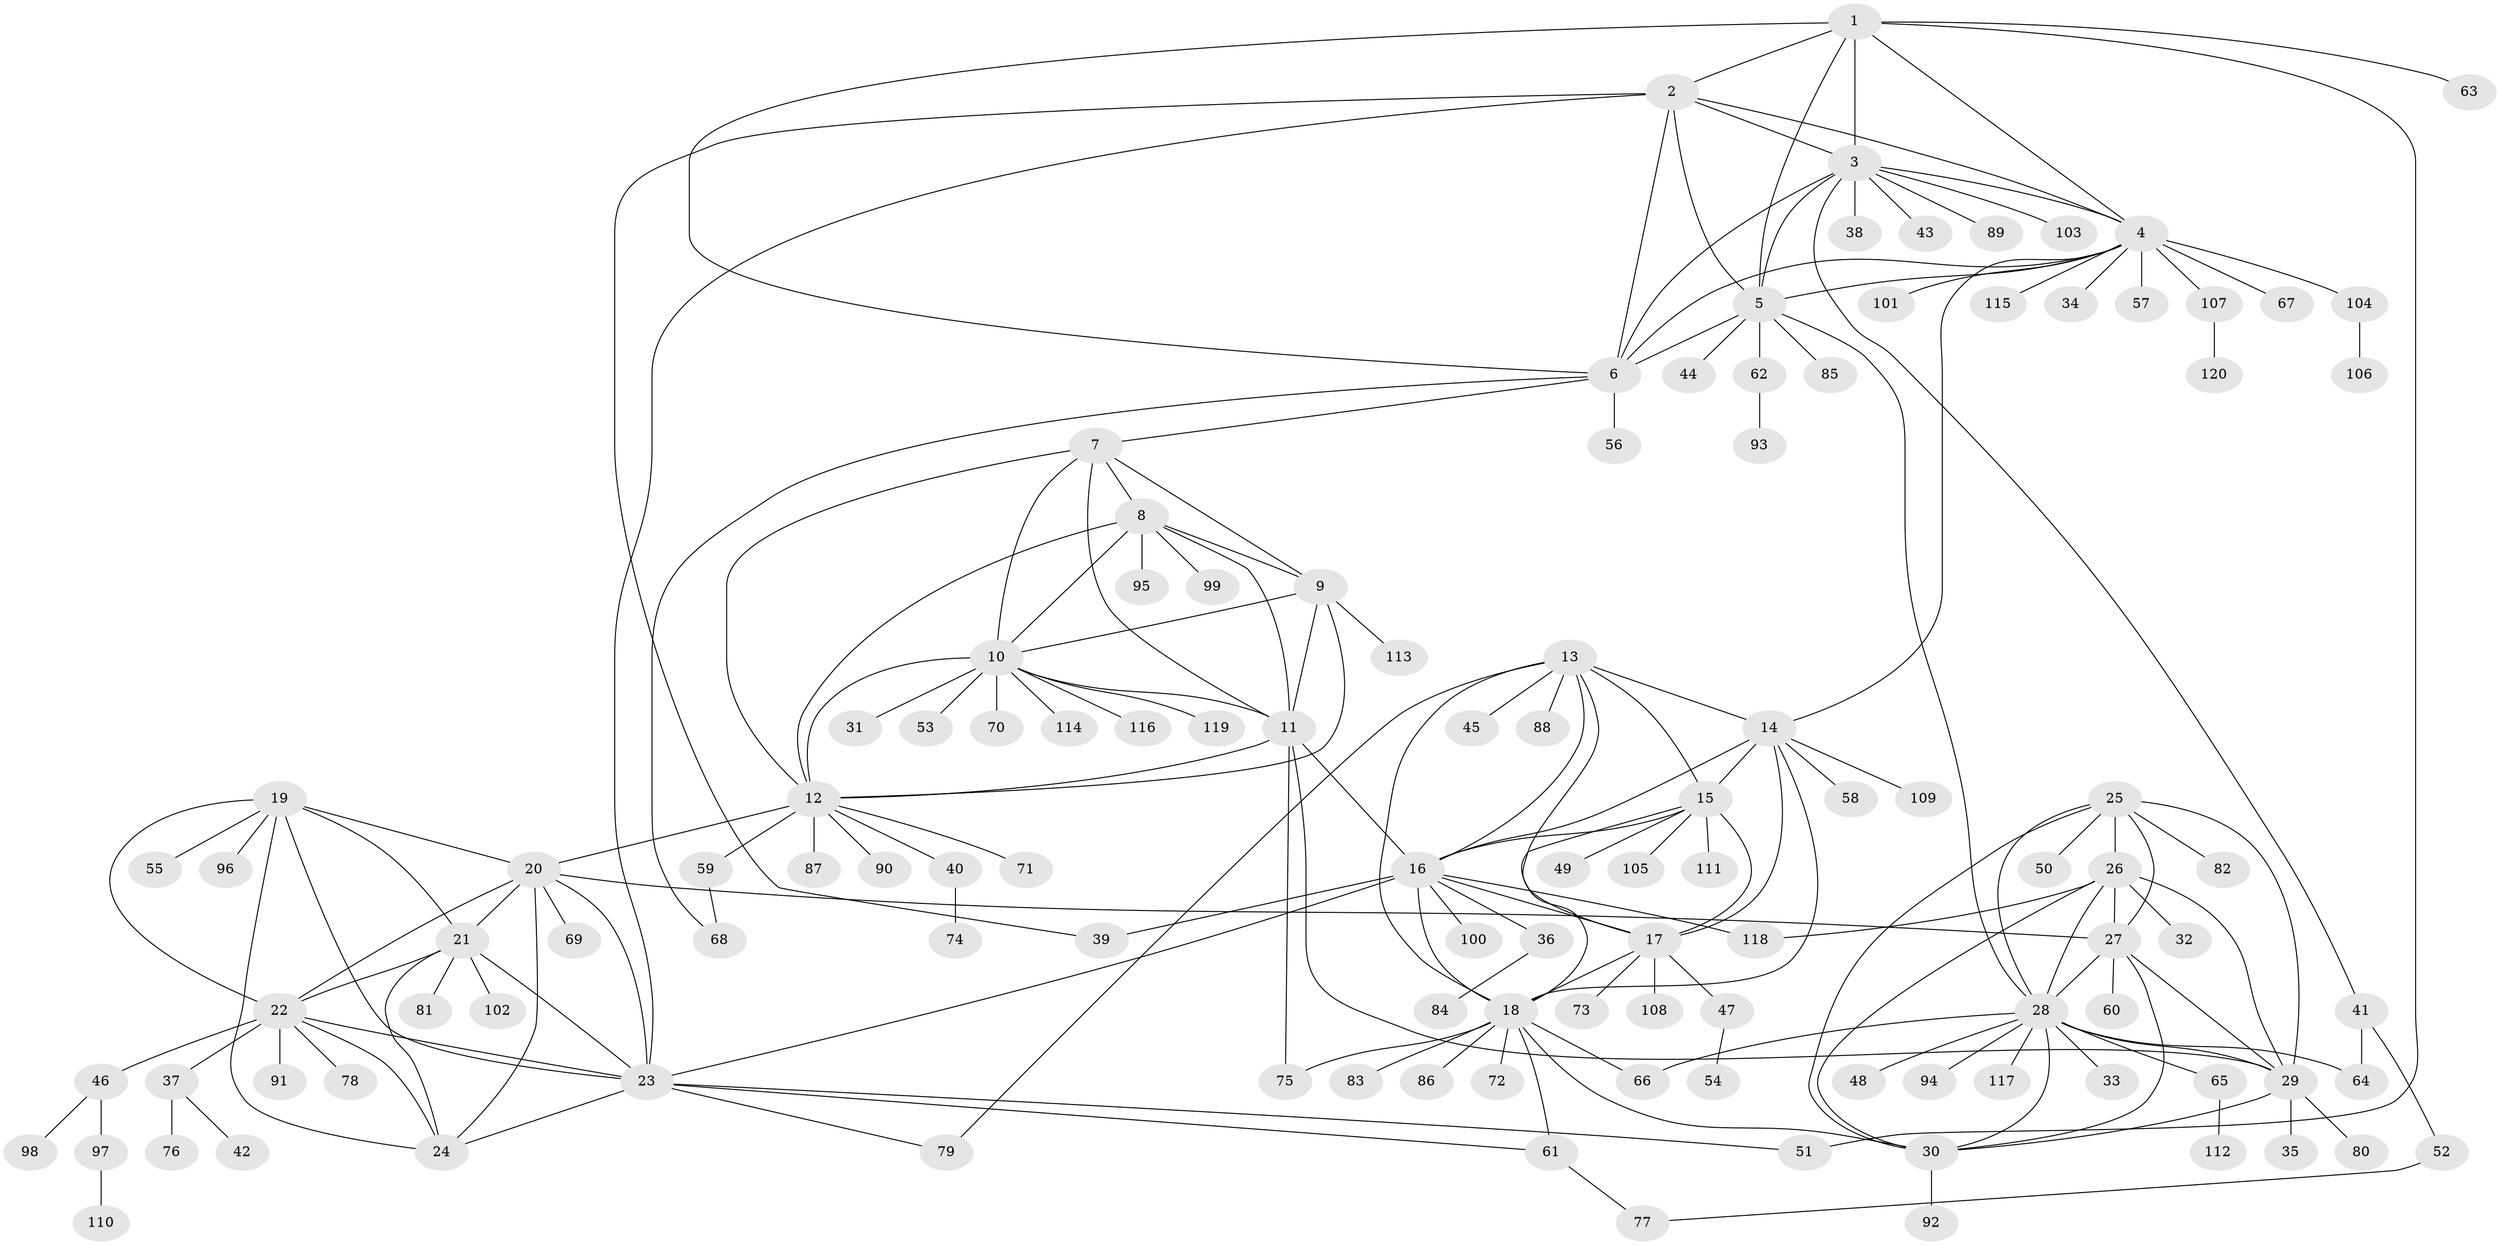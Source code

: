 // coarse degree distribution, {5: 0.043010752688172046, 13: 0.010752688172043012, 12: 0.021505376344086023, 6: 0.043010752688172046, 9: 0.021505376344086023, 7: 0.053763440860215055, 10: 0.010752688172043012, 16: 0.010752688172043012, 8: 0.010752688172043012, 11: 0.010752688172043012, 4: 0.010752688172043012, 14: 0.010752688172043012, 1: 0.6236559139784946, 2: 0.08602150537634409, 3: 0.03225806451612903}
// Generated by graph-tools (version 1.1) at 2025/24/03/03/25 07:24:09]
// undirected, 120 vertices, 185 edges
graph export_dot {
graph [start="1"]
  node [color=gray90,style=filled];
  1;
  2;
  3;
  4;
  5;
  6;
  7;
  8;
  9;
  10;
  11;
  12;
  13;
  14;
  15;
  16;
  17;
  18;
  19;
  20;
  21;
  22;
  23;
  24;
  25;
  26;
  27;
  28;
  29;
  30;
  31;
  32;
  33;
  34;
  35;
  36;
  37;
  38;
  39;
  40;
  41;
  42;
  43;
  44;
  45;
  46;
  47;
  48;
  49;
  50;
  51;
  52;
  53;
  54;
  55;
  56;
  57;
  58;
  59;
  60;
  61;
  62;
  63;
  64;
  65;
  66;
  67;
  68;
  69;
  70;
  71;
  72;
  73;
  74;
  75;
  76;
  77;
  78;
  79;
  80;
  81;
  82;
  83;
  84;
  85;
  86;
  87;
  88;
  89;
  90;
  91;
  92;
  93;
  94;
  95;
  96;
  97;
  98;
  99;
  100;
  101;
  102;
  103;
  104;
  105;
  106;
  107;
  108;
  109;
  110;
  111;
  112;
  113;
  114;
  115;
  116;
  117;
  118;
  119;
  120;
  1 -- 2;
  1 -- 3;
  1 -- 4;
  1 -- 5;
  1 -- 6;
  1 -- 51;
  1 -- 63;
  2 -- 3;
  2 -- 4;
  2 -- 5;
  2 -- 6;
  2 -- 23;
  2 -- 39;
  3 -- 4;
  3 -- 5;
  3 -- 6;
  3 -- 38;
  3 -- 41;
  3 -- 43;
  3 -- 89;
  3 -- 103;
  4 -- 5;
  4 -- 6;
  4 -- 14;
  4 -- 34;
  4 -- 57;
  4 -- 67;
  4 -- 101;
  4 -- 104;
  4 -- 107;
  4 -- 115;
  5 -- 6;
  5 -- 28;
  5 -- 44;
  5 -- 62;
  5 -- 85;
  6 -- 7;
  6 -- 56;
  6 -- 68;
  7 -- 8;
  7 -- 9;
  7 -- 10;
  7 -- 11;
  7 -- 12;
  8 -- 9;
  8 -- 10;
  8 -- 11;
  8 -- 12;
  8 -- 95;
  8 -- 99;
  9 -- 10;
  9 -- 11;
  9 -- 12;
  9 -- 113;
  10 -- 11;
  10 -- 12;
  10 -- 31;
  10 -- 53;
  10 -- 70;
  10 -- 114;
  10 -- 116;
  10 -- 119;
  11 -- 12;
  11 -- 16;
  11 -- 29;
  11 -- 75;
  12 -- 20;
  12 -- 40;
  12 -- 59;
  12 -- 71;
  12 -- 87;
  12 -- 90;
  13 -- 14;
  13 -- 15;
  13 -- 16;
  13 -- 17;
  13 -- 18;
  13 -- 45;
  13 -- 79;
  13 -- 88;
  14 -- 15;
  14 -- 16;
  14 -- 17;
  14 -- 18;
  14 -- 58;
  14 -- 109;
  15 -- 16;
  15 -- 17;
  15 -- 18;
  15 -- 49;
  15 -- 105;
  15 -- 111;
  16 -- 17;
  16 -- 18;
  16 -- 23;
  16 -- 36;
  16 -- 39;
  16 -- 100;
  16 -- 118;
  17 -- 18;
  17 -- 47;
  17 -- 73;
  17 -- 108;
  18 -- 30;
  18 -- 61;
  18 -- 66;
  18 -- 72;
  18 -- 75;
  18 -- 83;
  18 -- 86;
  19 -- 20;
  19 -- 21;
  19 -- 22;
  19 -- 23;
  19 -- 24;
  19 -- 55;
  19 -- 96;
  20 -- 21;
  20 -- 22;
  20 -- 23;
  20 -- 24;
  20 -- 27;
  20 -- 69;
  21 -- 22;
  21 -- 23;
  21 -- 24;
  21 -- 81;
  21 -- 102;
  22 -- 23;
  22 -- 24;
  22 -- 37;
  22 -- 46;
  22 -- 78;
  22 -- 91;
  23 -- 24;
  23 -- 51;
  23 -- 61;
  23 -- 79;
  25 -- 26;
  25 -- 27;
  25 -- 28;
  25 -- 29;
  25 -- 30;
  25 -- 50;
  25 -- 82;
  26 -- 27;
  26 -- 28;
  26 -- 29;
  26 -- 30;
  26 -- 32;
  26 -- 118;
  27 -- 28;
  27 -- 29;
  27 -- 30;
  27 -- 60;
  28 -- 29;
  28 -- 30;
  28 -- 33;
  28 -- 48;
  28 -- 64;
  28 -- 65;
  28 -- 66;
  28 -- 94;
  28 -- 117;
  29 -- 30;
  29 -- 35;
  29 -- 80;
  30 -- 92;
  36 -- 84;
  37 -- 42;
  37 -- 76;
  40 -- 74;
  41 -- 52;
  41 -- 64;
  46 -- 97;
  46 -- 98;
  47 -- 54;
  52 -- 77;
  59 -- 68;
  61 -- 77;
  62 -- 93;
  65 -- 112;
  97 -- 110;
  104 -- 106;
  107 -- 120;
}
